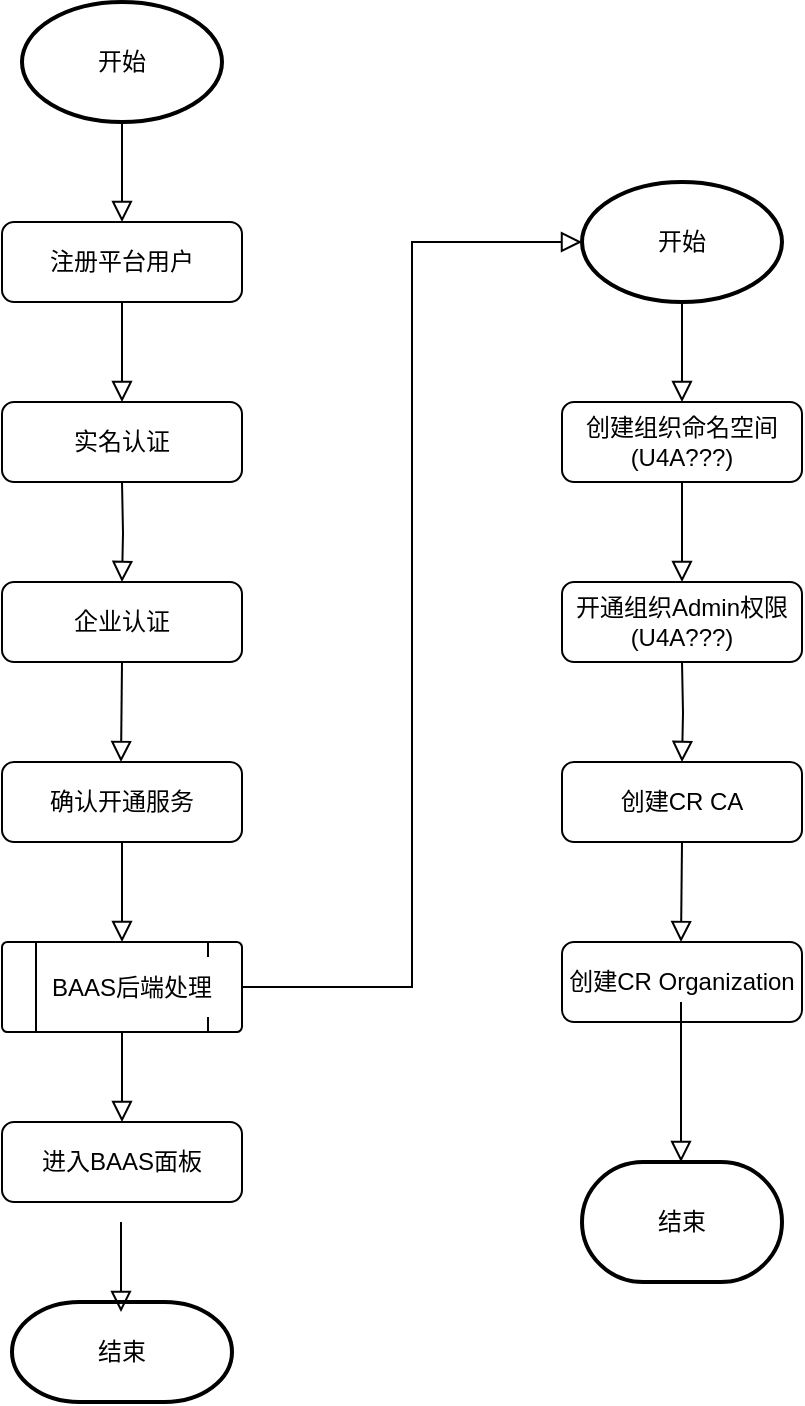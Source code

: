<mxfile version="20.3.0" type="device"><diagram id="C5RBs43oDa-KdzZeNtuy" name="Page-1"><mxGraphModel dx="1186" dy="613" grid="1" gridSize="10" guides="1" tooltips="1" connect="1" arrows="1" fold="1" page="1" pageScale="1" pageWidth="827" pageHeight="1169" math="0" shadow="0"><root><mxCell id="WIyWlLk6GJQsqaUBKTNV-0"/><mxCell id="WIyWlLk6GJQsqaUBKTNV-1" parent="WIyWlLk6GJQsqaUBKTNV-0"/><mxCell id="WIyWlLk6GJQsqaUBKTNV-2" value="" style="rounded=0;html=1;jettySize=auto;orthogonalLoop=1;fontSize=11;endArrow=block;endFill=0;endSize=8;strokeWidth=1;shadow=0;labelBackgroundColor=none;edgeStyle=orthogonalEdgeStyle;" parent="WIyWlLk6GJQsqaUBKTNV-1" source="WIyWlLk6GJQsqaUBKTNV-3" edge="1"><mxGeometry relative="1" as="geometry"><mxPoint x="250" y="240" as="targetPoint"/></mxGeometry></mxCell><mxCell id="WIyWlLk6GJQsqaUBKTNV-3" value="注册平台用户" style="rounded=1;whiteSpace=wrap;html=1;fontSize=12;glass=0;strokeWidth=1;shadow=0;" parent="WIyWlLk6GJQsqaUBKTNV-1" vertex="1"><mxGeometry x="190" y="150" width="120" height="40" as="geometry"/></mxCell><mxCell id="k9eSi4MIb8qBRUCaHnt1-2" value="实名认证" style="rounded=1;whiteSpace=wrap;html=1;fontSize=12;glass=0;strokeWidth=1;shadow=0;" parent="WIyWlLk6GJQsqaUBKTNV-1" vertex="1"><mxGeometry x="190" y="240" width="120" height="40" as="geometry"/></mxCell><mxCell id="k9eSi4MIb8qBRUCaHnt1-4" value="企业认证" style="rounded=1;whiteSpace=wrap;html=1;fontSize=12;glass=0;strokeWidth=1;shadow=0;" parent="WIyWlLk6GJQsqaUBKTNV-1" vertex="1"><mxGeometry x="190" y="330" width="120" height="40" as="geometry"/></mxCell><mxCell id="k9eSi4MIb8qBRUCaHnt1-5" value="" style="rounded=0;html=1;jettySize=auto;orthogonalLoop=1;fontSize=11;endArrow=block;endFill=0;endSize=8;strokeWidth=1;shadow=0;labelBackgroundColor=none;entryX=0.5;entryY=0;entryDx=0;entryDy=0;" parent="WIyWlLk6GJQsqaUBKTNV-1" target="WIyWlLk6GJQsqaUBKTNV-3" edge="1"><mxGeometry relative="1" as="geometry"><mxPoint x="250" y="100" as="sourcePoint"/><mxPoint x="260" y="250" as="targetPoint"/></mxGeometry></mxCell><mxCell id="k9eSi4MIb8qBRUCaHnt1-7" value="" style="rounded=0;html=1;jettySize=auto;orthogonalLoop=1;fontSize=11;endArrow=block;endFill=0;endSize=8;strokeWidth=1;shadow=0;labelBackgroundColor=none;edgeStyle=orthogonalEdgeStyle;entryX=0.5;entryY=0;entryDx=0;entryDy=0;" parent="WIyWlLk6GJQsqaUBKTNV-1" target="k9eSi4MIb8qBRUCaHnt1-4" edge="1"><mxGeometry relative="1" as="geometry"><mxPoint x="250" y="280" as="sourcePoint"/><mxPoint x="260" y="250" as="targetPoint"/></mxGeometry></mxCell><mxCell id="k9eSi4MIb8qBRUCaHnt1-8" value="确认开通服务" style="rounded=1;whiteSpace=wrap;html=1;fontSize=12;glass=0;strokeWidth=1;shadow=0;" parent="WIyWlLk6GJQsqaUBKTNV-1" vertex="1"><mxGeometry x="190" y="420" width="120" height="40" as="geometry"/></mxCell><mxCell id="k9eSi4MIb8qBRUCaHnt1-9" value="" style="rounded=0;html=1;jettySize=auto;orthogonalLoop=1;fontSize=11;endArrow=block;endFill=0;endSize=8;strokeWidth=1;shadow=0;labelBackgroundColor=none;entryX=0.5;entryY=0;entryDx=0;entryDy=0;exitX=0.5;exitY=1;exitDx=0;exitDy=0;" parent="WIyWlLk6GJQsqaUBKTNV-1" source="k9eSi4MIb8qBRUCaHnt1-4" edge="1"><mxGeometry relative="1" as="geometry"><mxPoint x="320" y="400" as="sourcePoint"/><mxPoint x="249.5" y="420" as="targetPoint"/></mxGeometry></mxCell><mxCell id="k9eSi4MIb8qBRUCaHnt1-12" value="" style="rounded=0;html=1;jettySize=auto;orthogonalLoop=1;fontSize=11;endArrow=block;endFill=0;endSize=8;strokeWidth=1;shadow=0;labelBackgroundColor=none;entryX=0.5;entryY=0;entryDx=0;entryDy=0;" parent="WIyWlLk6GJQsqaUBKTNV-1" target="k9eSi4MIb8qBRUCaHnt1-34" edge="1"><mxGeometry relative="1" as="geometry"><mxPoint x="250" y="555" as="sourcePoint"/><mxPoint x="249.5" y="555" as="targetPoint"/></mxGeometry></mxCell><mxCell id="k9eSi4MIb8qBRUCaHnt1-13" value="开始" style="strokeWidth=2;html=1;shape=mxgraph.flowchart.start_1;whiteSpace=wrap;" parent="WIyWlLk6GJQsqaUBKTNV-1" vertex="1"><mxGeometry x="200" y="40" width="100" height="60" as="geometry"/></mxCell><mxCell id="k9eSi4MIb8qBRUCaHnt1-14" value="结束" style="strokeWidth=2;html=1;shape=mxgraph.flowchart.terminator;whiteSpace=wrap;" parent="WIyWlLk6GJQsqaUBKTNV-1" vertex="1"><mxGeometry x="195" y="690" width="110" height="50" as="geometry"/></mxCell><mxCell id="k9eSi4MIb8qBRUCaHnt1-15" value="" style="rounded=0;html=1;jettySize=auto;orthogonalLoop=1;fontSize=11;endArrow=block;endFill=0;endSize=8;strokeWidth=1;shadow=0;labelBackgroundColor=none;edgeStyle=orthogonalEdgeStyle;" parent="WIyWlLk6GJQsqaUBKTNV-1" source="k9eSi4MIb8qBRUCaHnt1-16" edge="1"><mxGeometry relative="1" as="geometry"><mxPoint x="530" y="330" as="targetPoint"/></mxGeometry></mxCell><mxCell id="k9eSi4MIb8qBRUCaHnt1-16" value="创建组织命名空间&lt;br&gt;(U4A???)" style="rounded=1;whiteSpace=wrap;html=1;fontSize=12;glass=0;strokeWidth=1;shadow=0;" parent="WIyWlLk6GJQsqaUBKTNV-1" vertex="1"><mxGeometry x="470" y="240" width="120" height="40" as="geometry"/></mxCell><mxCell id="k9eSi4MIb8qBRUCaHnt1-17" value="开通组织Admin权限&lt;br&gt;(U4A???)" style="rounded=1;whiteSpace=wrap;html=1;fontSize=12;glass=0;strokeWidth=1;shadow=0;" parent="WIyWlLk6GJQsqaUBKTNV-1" vertex="1"><mxGeometry x="470" y="330" width="120" height="40" as="geometry"/></mxCell><mxCell id="k9eSi4MIb8qBRUCaHnt1-18" value="创建CR CA" style="rounded=1;whiteSpace=wrap;html=1;fontSize=12;glass=0;strokeWidth=1;shadow=0;" parent="WIyWlLk6GJQsqaUBKTNV-1" vertex="1"><mxGeometry x="470" y="420" width="120" height="40" as="geometry"/></mxCell><mxCell id="k9eSi4MIb8qBRUCaHnt1-19" value="" style="rounded=0;html=1;jettySize=auto;orthogonalLoop=1;fontSize=11;endArrow=block;endFill=0;endSize=8;strokeWidth=1;shadow=0;labelBackgroundColor=none;entryX=0.5;entryY=0;entryDx=0;entryDy=0;" parent="WIyWlLk6GJQsqaUBKTNV-1" target="k9eSi4MIb8qBRUCaHnt1-16" edge="1"><mxGeometry relative="1" as="geometry"><mxPoint x="530" y="190" as="sourcePoint"/><mxPoint x="540" y="340" as="targetPoint"/></mxGeometry></mxCell><mxCell id="k9eSi4MIb8qBRUCaHnt1-20" value="" style="rounded=0;html=1;jettySize=auto;orthogonalLoop=1;fontSize=11;endArrow=block;endFill=0;endSize=8;strokeWidth=1;shadow=0;labelBackgroundColor=none;edgeStyle=orthogonalEdgeStyle;entryX=0.5;entryY=0;entryDx=0;entryDy=0;" parent="WIyWlLk6GJQsqaUBKTNV-1" target="k9eSi4MIb8qBRUCaHnt1-18" edge="1"><mxGeometry relative="1" as="geometry"><mxPoint x="530" y="370" as="sourcePoint"/><mxPoint x="540" y="340" as="targetPoint"/></mxGeometry></mxCell><mxCell id="k9eSi4MIb8qBRUCaHnt1-21" value="创建CR Organization" style="rounded=1;whiteSpace=wrap;html=1;fontSize=12;glass=0;strokeWidth=1;shadow=0;" parent="WIyWlLk6GJQsqaUBKTNV-1" vertex="1"><mxGeometry x="470" y="510" width="120" height="40" as="geometry"/></mxCell><mxCell id="k9eSi4MIb8qBRUCaHnt1-22" value="" style="rounded=0;html=1;jettySize=auto;orthogonalLoop=1;fontSize=11;endArrow=block;endFill=0;endSize=8;strokeWidth=1;shadow=0;labelBackgroundColor=none;entryX=0.5;entryY=0;entryDx=0;entryDy=0;exitX=0.5;exitY=1;exitDx=0;exitDy=0;" parent="WIyWlLk6GJQsqaUBKTNV-1" source="k9eSi4MIb8qBRUCaHnt1-18" edge="1"><mxGeometry relative="1" as="geometry"><mxPoint x="600" y="490" as="sourcePoint"/><mxPoint x="529.5" y="510" as="targetPoint"/></mxGeometry></mxCell><mxCell id="k9eSi4MIb8qBRUCaHnt1-23" value="" style="rounded=0;html=1;jettySize=auto;orthogonalLoop=1;fontSize=11;endArrow=block;endFill=0;endSize=8;strokeWidth=1;shadow=0;labelBackgroundColor=none;" parent="WIyWlLk6GJQsqaUBKTNV-1" edge="1"><mxGeometry relative="1" as="geometry"><mxPoint x="529.5" y="540" as="sourcePoint"/><mxPoint x="529.5" y="620" as="targetPoint"/></mxGeometry></mxCell><mxCell id="k9eSi4MIb8qBRUCaHnt1-24" value="开始" style="strokeWidth=2;html=1;shape=mxgraph.flowchart.start_1;whiteSpace=wrap;" parent="WIyWlLk6GJQsqaUBKTNV-1" vertex="1"><mxGeometry x="480" y="130" width="100" height="60" as="geometry"/></mxCell><mxCell id="k9eSi4MIb8qBRUCaHnt1-25" value="结束" style="strokeWidth=2;html=1;shape=mxgraph.flowchart.terminator;whiteSpace=wrap;" parent="WIyWlLk6GJQsqaUBKTNV-1" vertex="1"><mxGeometry x="480" y="620" width="100" height="60" as="geometry"/></mxCell><mxCell id="k9eSi4MIb8qBRUCaHnt1-27" value="" style="verticalLabelPosition=bottom;verticalAlign=top;html=1;shape=process;whiteSpace=wrap;rounded=1;size=0.14;arcSize=6;" parent="WIyWlLk6GJQsqaUBKTNV-1" vertex="1"><mxGeometry x="190" y="510" width="120" height="45" as="geometry"/></mxCell><mxCell id="k9eSi4MIb8qBRUCaHnt1-29" value="" style="rounded=0;html=1;jettySize=auto;orthogonalLoop=1;fontSize=11;endArrow=block;endFill=0;endSize=8;strokeWidth=1;shadow=0;labelBackgroundColor=none;entryX=0.5;entryY=0;entryDx=0;entryDy=0;" parent="WIyWlLk6GJQsqaUBKTNV-1" target="k9eSi4MIb8qBRUCaHnt1-27" edge="1"><mxGeometry relative="1" as="geometry"><mxPoint x="250" y="460" as="sourcePoint"/><mxPoint x="259.5" y="430" as="targetPoint"/></mxGeometry></mxCell><mxCell id="k9eSi4MIb8qBRUCaHnt1-32" value="BAAS后端处理" style="whiteSpace=wrap;html=1;strokeColor=none;" parent="WIyWlLk6GJQsqaUBKTNV-1" vertex="1"><mxGeometry x="210" y="517.5" width="90" height="30" as="geometry"/></mxCell><mxCell id="k9eSi4MIb8qBRUCaHnt1-33" value="" style="rounded=0;html=1;jettySize=auto;orthogonalLoop=1;fontSize=11;endArrow=block;endFill=0;endSize=8;strokeWidth=1;shadow=0;labelBackgroundColor=none;entryX=0;entryY=0.5;entryDx=0;entryDy=0;exitX=1;exitY=0.5;exitDx=0;exitDy=0;entryPerimeter=0;edgeStyle=orthogonalEdgeStyle;" parent="WIyWlLk6GJQsqaUBKTNV-1" source="k9eSi4MIb8qBRUCaHnt1-27" target="k9eSi4MIb8qBRUCaHnt1-24" edge="1"><mxGeometry relative="1" as="geometry"><mxPoint x="260" y="470" as="sourcePoint"/><mxPoint x="260" y="520" as="targetPoint"/></mxGeometry></mxCell><mxCell id="k9eSi4MIb8qBRUCaHnt1-34" value="进入BAAS面板" style="rounded=1;whiteSpace=wrap;html=1;fontSize=12;glass=0;strokeWidth=1;shadow=0;" parent="WIyWlLk6GJQsqaUBKTNV-1" vertex="1"><mxGeometry x="190" y="600" width="120" height="40" as="geometry"/></mxCell><mxCell id="k9eSi4MIb8qBRUCaHnt1-35" value="" style="rounded=0;html=1;jettySize=auto;orthogonalLoop=1;fontSize=11;endArrow=block;endFill=0;endSize=8;strokeWidth=1;shadow=0;labelBackgroundColor=none;entryX=0.5;entryY=0;entryDx=0;entryDy=0;" parent="WIyWlLk6GJQsqaUBKTNV-1" edge="1"><mxGeometry relative="1" as="geometry"><mxPoint x="249.5" y="650" as="sourcePoint"/><mxPoint x="249.5" y="695" as="targetPoint"/></mxGeometry></mxCell></root></mxGraphModel></diagram></mxfile>